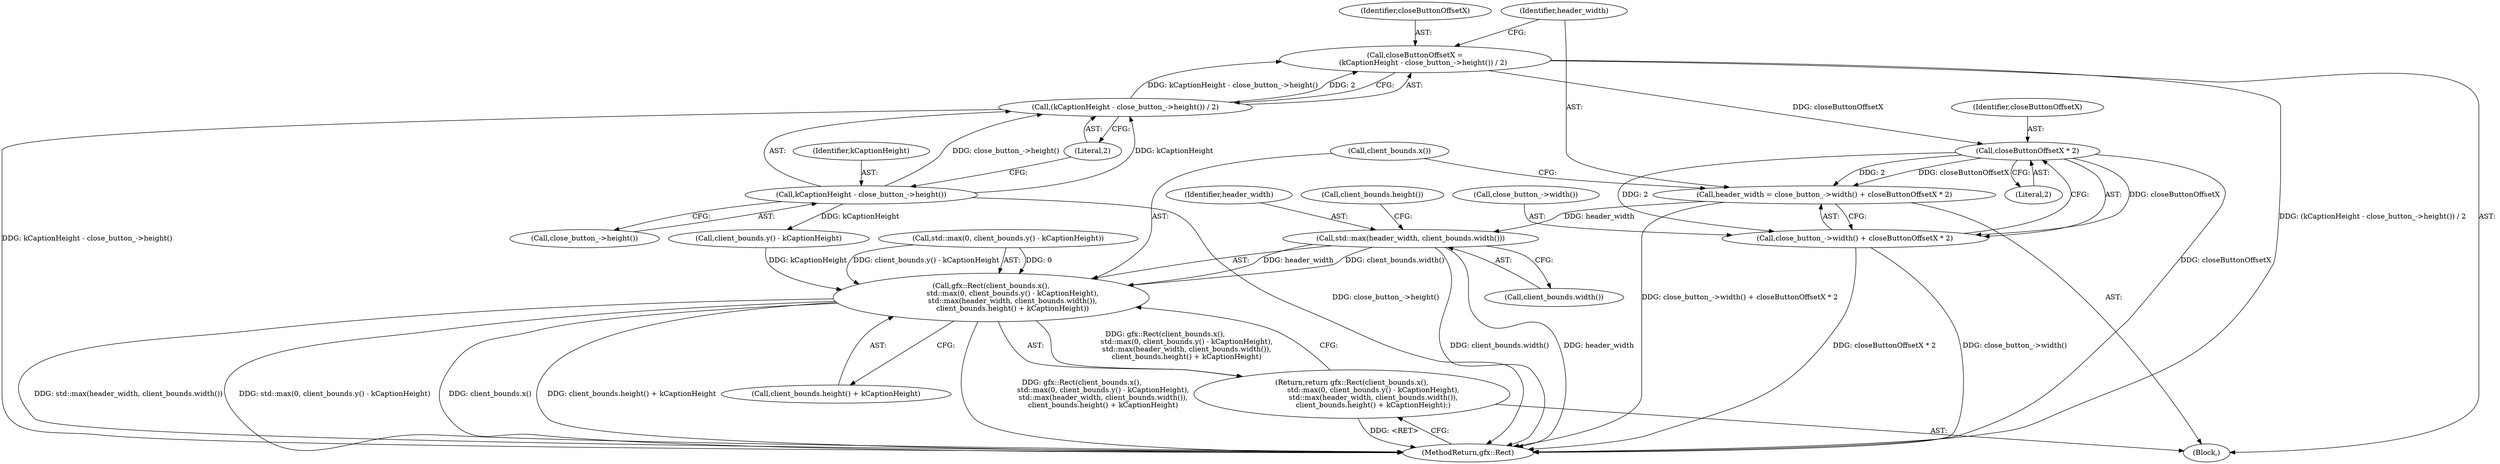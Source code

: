 digraph "0_Chrome_7f8cdab6fda192d15e45a3e9682b1eec427870c5_4@API" {
"1000120" [label="(Call,closeButtonOffsetX * 2)"];
"1000108" [label="(Call,closeButtonOffsetX =\n       (kCaptionHeight - close_button_->height()) / 2)"];
"1000110" [label="(Call,(kCaptionHeight - close_button_->height()) / 2)"];
"1000111" [label="(Call,kCaptionHeight - close_button_->height())"];
"1000116" [label="(Call,header_width = close_button_->width() + closeButtonOffsetX * 2)"];
"1000131" [label="(Call,std::max(header_width, client_bounds.width()))"];
"1000124" [label="(Call,gfx::Rect(client_bounds.x(),\n                   std::max(0, client_bounds.y() - kCaptionHeight),\n                   std::max(header_width, client_bounds.width()),\n                   client_bounds.height() + kCaptionHeight))"];
"1000123" [label="(Return,return gfx::Rect(client_bounds.x(),\n                   std::max(0, client_bounds.y() - kCaptionHeight),\n                   std::max(header_width, client_bounds.width()),\n                   client_bounds.height() + kCaptionHeight);)"];
"1000118" [label="(Call,close_button_->width() + closeButtonOffsetX * 2)"];
"1000108" [label="(Call,closeButtonOffsetX =\n       (kCaptionHeight - close_button_->height()) / 2)"];
"1000116" [label="(Call,header_width = close_button_->width() + closeButtonOffsetX * 2)"];
"1000114" [label="(Literal,2)"];
"1000112" [label="(Identifier,kCaptionHeight)"];
"1000126" [label="(Call,std::max(0, client_bounds.y() - kCaptionHeight))"];
"1000131" [label="(Call,std::max(header_width, client_bounds.width()))"];
"1000124" [label="(Call,gfx::Rect(client_bounds.x(),\n                   std::max(0, client_bounds.y() - kCaptionHeight),\n                   std::max(header_width, client_bounds.width()),\n                   client_bounds.height() + kCaptionHeight))"];
"1000118" [label="(Call,close_button_->width() + closeButtonOffsetX * 2)"];
"1000102" [label="(Block,)"];
"1000110" [label="(Call,(kCaptionHeight - close_button_->height()) / 2)"];
"1000134" [label="(Call,client_bounds.height() + kCaptionHeight)"];
"1000125" [label="(Call,client_bounds.x())"];
"1000119" [label="(Call,close_button_->width())"];
"1000133" [label="(Call,client_bounds.width())"];
"1000135" [label="(Call,client_bounds.height())"];
"1000117" [label="(Identifier,header_width)"];
"1000122" [label="(Literal,2)"];
"1000123" [label="(Return,return gfx::Rect(client_bounds.x(),\n                   std::max(0, client_bounds.y() - kCaptionHeight),\n                   std::max(header_width, client_bounds.width()),\n                   client_bounds.height() + kCaptionHeight);)"];
"1000109" [label="(Identifier,closeButtonOffsetX)"];
"1000111" [label="(Call,kCaptionHeight - close_button_->height())"];
"1000121" [label="(Identifier,closeButtonOffsetX)"];
"1000132" [label="(Identifier,header_width)"];
"1000137" [label="(MethodReturn,gfx::Rect)"];
"1000113" [label="(Call,close_button_->height())"];
"1000128" [label="(Call,client_bounds.y() - kCaptionHeight)"];
"1000120" [label="(Call,closeButtonOffsetX * 2)"];
"1000120" -> "1000118"  [label="AST: "];
"1000120" -> "1000122"  [label="CFG: "];
"1000121" -> "1000120"  [label="AST: "];
"1000122" -> "1000120"  [label="AST: "];
"1000118" -> "1000120"  [label="CFG: "];
"1000120" -> "1000137"  [label="DDG: closeButtonOffsetX"];
"1000120" -> "1000116"  [label="DDG: closeButtonOffsetX"];
"1000120" -> "1000116"  [label="DDG: 2"];
"1000120" -> "1000118"  [label="DDG: closeButtonOffsetX"];
"1000120" -> "1000118"  [label="DDG: 2"];
"1000108" -> "1000120"  [label="DDG: closeButtonOffsetX"];
"1000108" -> "1000102"  [label="AST: "];
"1000108" -> "1000110"  [label="CFG: "];
"1000109" -> "1000108"  [label="AST: "];
"1000110" -> "1000108"  [label="AST: "];
"1000117" -> "1000108"  [label="CFG: "];
"1000108" -> "1000137"  [label="DDG: (kCaptionHeight - close_button_->height()) / 2"];
"1000110" -> "1000108"  [label="DDG: kCaptionHeight - close_button_->height()"];
"1000110" -> "1000108"  [label="DDG: 2"];
"1000110" -> "1000114"  [label="CFG: "];
"1000111" -> "1000110"  [label="AST: "];
"1000114" -> "1000110"  [label="AST: "];
"1000110" -> "1000137"  [label="DDG: kCaptionHeight - close_button_->height()"];
"1000111" -> "1000110"  [label="DDG: kCaptionHeight"];
"1000111" -> "1000110"  [label="DDG: close_button_->height()"];
"1000111" -> "1000113"  [label="CFG: "];
"1000112" -> "1000111"  [label="AST: "];
"1000113" -> "1000111"  [label="AST: "];
"1000114" -> "1000111"  [label="CFG: "];
"1000111" -> "1000137"  [label="DDG: close_button_->height()"];
"1000111" -> "1000128"  [label="DDG: kCaptionHeight"];
"1000116" -> "1000102"  [label="AST: "];
"1000116" -> "1000118"  [label="CFG: "];
"1000117" -> "1000116"  [label="AST: "];
"1000118" -> "1000116"  [label="AST: "];
"1000125" -> "1000116"  [label="CFG: "];
"1000116" -> "1000137"  [label="DDG: close_button_->width() + closeButtonOffsetX * 2"];
"1000116" -> "1000131"  [label="DDG: header_width"];
"1000131" -> "1000124"  [label="AST: "];
"1000131" -> "1000133"  [label="CFG: "];
"1000132" -> "1000131"  [label="AST: "];
"1000133" -> "1000131"  [label="AST: "];
"1000135" -> "1000131"  [label="CFG: "];
"1000131" -> "1000137"  [label="DDG: header_width"];
"1000131" -> "1000137"  [label="DDG: client_bounds.width()"];
"1000131" -> "1000124"  [label="DDG: header_width"];
"1000131" -> "1000124"  [label="DDG: client_bounds.width()"];
"1000124" -> "1000123"  [label="AST: "];
"1000124" -> "1000134"  [label="CFG: "];
"1000125" -> "1000124"  [label="AST: "];
"1000126" -> "1000124"  [label="AST: "];
"1000134" -> "1000124"  [label="AST: "];
"1000123" -> "1000124"  [label="CFG: "];
"1000124" -> "1000137"  [label="DDG: std::max(0, client_bounds.y() - kCaptionHeight)"];
"1000124" -> "1000137"  [label="DDG: client_bounds.x()"];
"1000124" -> "1000137"  [label="DDG: client_bounds.height() + kCaptionHeight"];
"1000124" -> "1000137"  [label="DDG: std::max(header_width, client_bounds.width())"];
"1000124" -> "1000137"  [label="DDG: gfx::Rect(client_bounds.x(),\n                   std::max(0, client_bounds.y() - kCaptionHeight),\n                   std::max(header_width, client_bounds.width()),\n                   client_bounds.height() + kCaptionHeight)"];
"1000124" -> "1000123"  [label="DDG: gfx::Rect(client_bounds.x(),\n                   std::max(0, client_bounds.y() - kCaptionHeight),\n                   std::max(header_width, client_bounds.width()),\n                   client_bounds.height() + kCaptionHeight)"];
"1000126" -> "1000124"  [label="DDG: 0"];
"1000126" -> "1000124"  [label="DDG: client_bounds.y() - kCaptionHeight"];
"1000128" -> "1000124"  [label="DDG: kCaptionHeight"];
"1000123" -> "1000102"  [label="AST: "];
"1000137" -> "1000123"  [label="CFG: "];
"1000123" -> "1000137"  [label="DDG: <RET>"];
"1000119" -> "1000118"  [label="AST: "];
"1000118" -> "1000137"  [label="DDG: close_button_->width()"];
"1000118" -> "1000137"  [label="DDG: closeButtonOffsetX * 2"];
}
